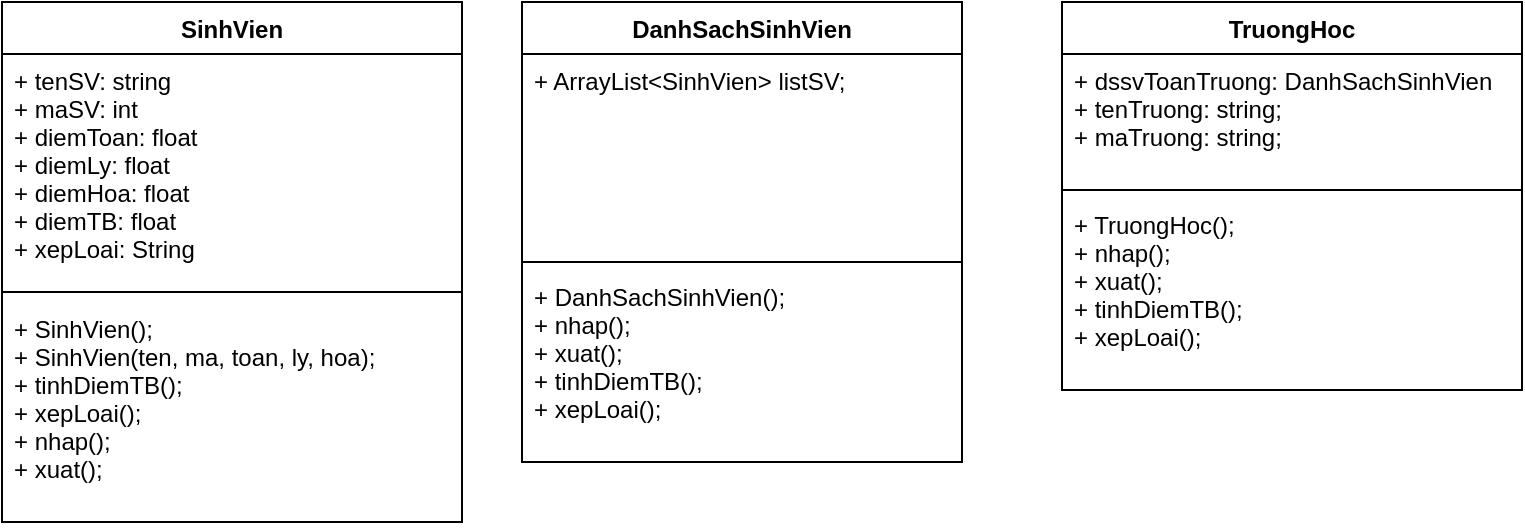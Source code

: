 <mxfile version="14.4.8" type="github">
  <diagram id="fFWCFoptUsp6qO4R4GOw" name="Page-1">
    <mxGraphModel dx="1038" dy="532" grid="1" gridSize="10" guides="1" tooltips="1" connect="1" arrows="1" fold="1" page="1" pageScale="1" pageWidth="827" pageHeight="1169" math="0" shadow="0">
      <root>
        <mxCell id="0" />
        <mxCell id="1" parent="0" />
        <mxCell id="zKnBD9OOjZ6qVMltD_tS-1" value="SinhVien" style="swimlane;fontStyle=1;align=center;verticalAlign=top;childLayout=stackLayout;horizontal=1;startSize=26;horizontalStack=0;resizeParent=1;resizeParentMax=0;resizeLast=0;collapsible=1;marginBottom=0;" vertex="1" parent="1">
          <mxGeometry y="120" width="230" height="260" as="geometry" />
        </mxCell>
        <mxCell id="zKnBD9OOjZ6qVMltD_tS-2" value="+ tenSV: string&#xa;+ maSV: int&#xa;+ diemToan: float&#xa;+ diemLy: float&#xa;+ diemHoa: float&#xa;+ diemTB: float&#xa;+ xepLoai: String" style="text;strokeColor=none;fillColor=none;align=left;verticalAlign=top;spacingLeft=4;spacingRight=4;overflow=hidden;rotatable=0;points=[[0,0.5],[1,0.5]];portConstraint=eastwest;" vertex="1" parent="zKnBD9OOjZ6qVMltD_tS-1">
          <mxGeometry y="26" width="230" height="114" as="geometry" />
        </mxCell>
        <mxCell id="zKnBD9OOjZ6qVMltD_tS-3" value="" style="line;strokeWidth=1;fillColor=none;align=left;verticalAlign=middle;spacingTop=-1;spacingLeft=3;spacingRight=3;rotatable=0;labelPosition=right;points=[];portConstraint=eastwest;" vertex="1" parent="zKnBD9OOjZ6qVMltD_tS-1">
          <mxGeometry y="140" width="230" height="10" as="geometry" />
        </mxCell>
        <mxCell id="zKnBD9OOjZ6qVMltD_tS-4" value="+ SinhVien();&#xa;+ SinhVien(ten, ma, toan, ly, hoa);&#xa;+ tinhDiemTB();&#xa;+ xepLoai();&#xa;+ nhap();&#xa;+ xuat();" style="text;strokeColor=none;fillColor=none;align=left;verticalAlign=top;spacingLeft=4;spacingRight=4;overflow=hidden;rotatable=0;points=[[0,0.5],[1,0.5]];portConstraint=eastwest;" vertex="1" parent="zKnBD9OOjZ6qVMltD_tS-1">
          <mxGeometry y="150" width="230" height="110" as="geometry" />
        </mxCell>
        <mxCell id="zKnBD9OOjZ6qVMltD_tS-5" value="DanhSachSinhVien" style="swimlane;fontStyle=1;align=center;verticalAlign=top;childLayout=stackLayout;horizontal=1;startSize=26;horizontalStack=0;resizeParent=1;resizeParentMax=0;resizeLast=0;collapsible=1;marginBottom=0;" vertex="1" parent="1">
          <mxGeometry x="260" y="120" width="220" height="230" as="geometry" />
        </mxCell>
        <mxCell id="zKnBD9OOjZ6qVMltD_tS-6" value="+ ArrayList&lt;SinhVien&gt; listSV;" style="text;strokeColor=none;fillColor=none;align=left;verticalAlign=top;spacingLeft=4;spacingRight=4;overflow=hidden;rotatable=0;points=[[0,0.5],[1,0.5]];portConstraint=eastwest;" vertex="1" parent="zKnBD9OOjZ6qVMltD_tS-5">
          <mxGeometry y="26" width="220" height="100" as="geometry" />
        </mxCell>
        <mxCell id="zKnBD9OOjZ6qVMltD_tS-7" value="" style="line;strokeWidth=1;fillColor=none;align=left;verticalAlign=middle;spacingTop=-1;spacingLeft=3;spacingRight=3;rotatable=0;labelPosition=right;points=[];portConstraint=eastwest;" vertex="1" parent="zKnBD9OOjZ6qVMltD_tS-5">
          <mxGeometry y="126" width="220" height="8" as="geometry" />
        </mxCell>
        <mxCell id="zKnBD9OOjZ6qVMltD_tS-8" value="+ DanhSachSinhVien();&#xa;+ nhap();&#xa;+ xuat();&#xa;+ tinhDiemTB();&#xa;+ xepLoai();&#xa;" style="text;strokeColor=none;fillColor=none;align=left;verticalAlign=top;spacingLeft=4;spacingRight=4;overflow=hidden;rotatable=0;points=[[0,0.5],[1,0.5]];portConstraint=eastwest;" vertex="1" parent="zKnBD9OOjZ6qVMltD_tS-5">
          <mxGeometry y="134" width="220" height="96" as="geometry" />
        </mxCell>
        <mxCell id="zKnBD9OOjZ6qVMltD_tS-9" value="TruongHoc" style="swimlane;fontStyle=1;align=center;verticalAlign=top;childLayout=stackLayout;horizontal=1;startSize=26;horizontalStack=0;resizeParent=1;resizeParentMax=0;resizeLast=0;collapsible=1;marginBottom=0;" vertex="1" parent="1">
          <mxGeometry x="530" y="120" width="230" height="194" as="geometry" />
        </mxCell>
        <mxCell id="zKnBD9OOjZ6qVMltD_tS-10" value="+ dssvToanTruong: DanhSachSinhVien &#xa;+ tenTruong: string;&#xa;+ maTruong: string;" style="text;strokeColor=none;fillColor=none;align=left;verticalAlign=top;spacingLeft=4;spacingRight=4;overflow=hidden;rotatable=0;points=[[0,0.5],[1,0.5]];portConstraint=eastwest;" vertex="1" parent="zKnBD9OOjZ6qVMltD_tS-9">
          <mxGeometry y="26" width="230" height="64" as="geometry" />
        </mxCell>
        <mxCell id="zKnBD9OOjZ6qVMltD_tS-15" value="" style="line;strokeWidth=1;fillColor=none;align=left;verticalAlign=middle;spacingTop=-1;spacingLeft=3;spacingRight=3;rotatable=0;labelPosition=right;points=[];portConstraint=eastwest;" vertex="1" parent="zKnBD9OOjZ6qVMltD_tS-9">
          <mxGeometry y="90" width="230" height="8" as="geometry" />
        </mxCell>
        <mxCell id="zKnBD9OOjZ6qVMltD_tS-14" value="+ TruongHoc();&#xa;+ nhap();&#xa;+ xuat();&#xa;+ tinhDiemTB();&#xa;+ xepLoai();" style="text;strokeColor=none;fillColor=none;align=left;verticalAlign=top;spacingLeft=4;spacingRight=4;overflow=hidden;rotatable=0;points=[[0,0.5],[1,0.5]];portConstraint=eastwest;" vertex="1" parent="zKnBD9OOjZ6qVMltD_tS-9">
          <mxGeometry y="98" width="230" height="96" as="geometry" />
        </mxCell>
        <mxCell id="zKnBD9OOjZ6qVMltD_tS-11" value="" style="line;strokeWidth=1;fillColor=none;align=left;verticalAlign=middle;spacingTop=-1;spacingLeft=3;spacingRight=3;rotatable=0;labelPosition=right;points=[];portConstraint=eastwest;" vertex="1" parent="zKnBD9OOjZ6qVMltD_tS-9">
          <mxGeometry y="194" width="230" as="geometry" />
        </mxCell>
      </root>
    </mxGraphModel>
  </diagram>
</mxfile>

